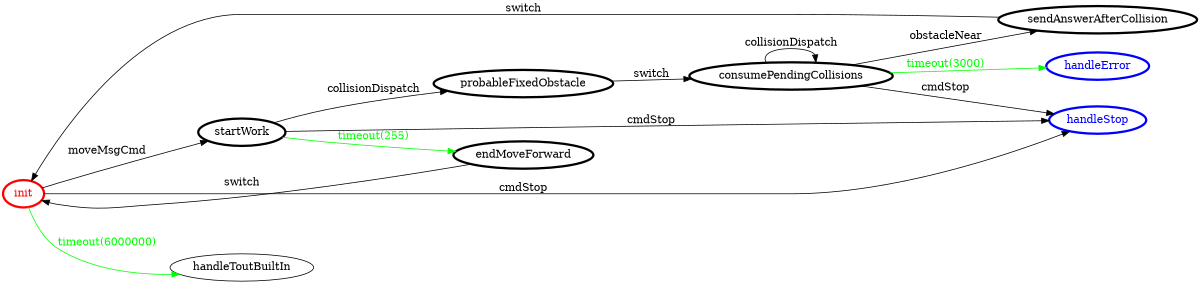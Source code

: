 /*
*
* A GraphViz DOT FSM description 
* Please use a GraphViz visualizer (like http://www.webgraphviz.com)
*  
*/

digraph finite_state_machine {
	rankdir=LR
	size="8,5"
	
	init [ color = red ][ fontcolor = red ][ penwidth = 3 ]
	startWork [ color = black ][ fontcolor = black ][ penwidth = 3 ]
	probableFixedObstacle [ color = black ][ fontcolor = black ][ penwidth = 3 ]
	endMoveForward [ color = black ][ fontcolor = black ][ penwidth = 3 ]
	sendAnswerAfterCollision [ color = black ][ fontcolor = black ][ penwidth = 3 ]
	consumePendingCollisions [ color = black ][ fontcolor = black ][ penwidth = 3 ]
	handleError [ color = blue ][ fontcolor = blue ][ penwidth = 3 ]
	handleStop [ color = blue ][ fontcolor = blue ][ penwidth = 3 ]
	
	startWork -> endMoveForward [ label = "timeout(255)" ][ color = green ][ fontcolor = green ]
	startWork -> handleStop [ label = "cmdStop" ][ color = black ][ fontcolor = black ]
	probableFixedObstacle -> consumePendingCollisions [ label = "switch" ][ color = black ][ fontcolor = black ]
	consumePendingCollisions -> handleError [ label = "timeout(3000)" ][ color = green ][ fontcolor = green ]
	consumePendingCollisions -> consumePendingCollisions [ label = "collisionDispatch" ][ color = black ][ fontcolor = black ]
	consumePendingCollisions -> handleStop [ label = "cmdStop" ][ color = black ][ fontcolor = black ]
	startWork -> probableFixedObstacle [ label = "collisionDispatch" ][ color = black ][ fontcolor = black ]
	init -> startWork [ label = "moveMsgCmd" ][ color = black ][ fontcolor = black ]
	endMoveForward -> init [ label = "switch" ][ color = black ][ fontcolor = black ]
	consumePendingCollisions -> sendAnswerAfterCollision [ label = "obstacleNear" ][ color = black ][ fontcolor = black ]
	init -> handleStop [ label = "cmdStop" ][ color = black ][ fontcolor = black ]
	init -> handleToutBuiltIn [ label = "timeout(6000000)" ][ color = green ][ fontcolor = green ]
	sendAnswerAfterCollision -> init [ label = "switch" ][ color = black ][ fontcolor = black ]
}
